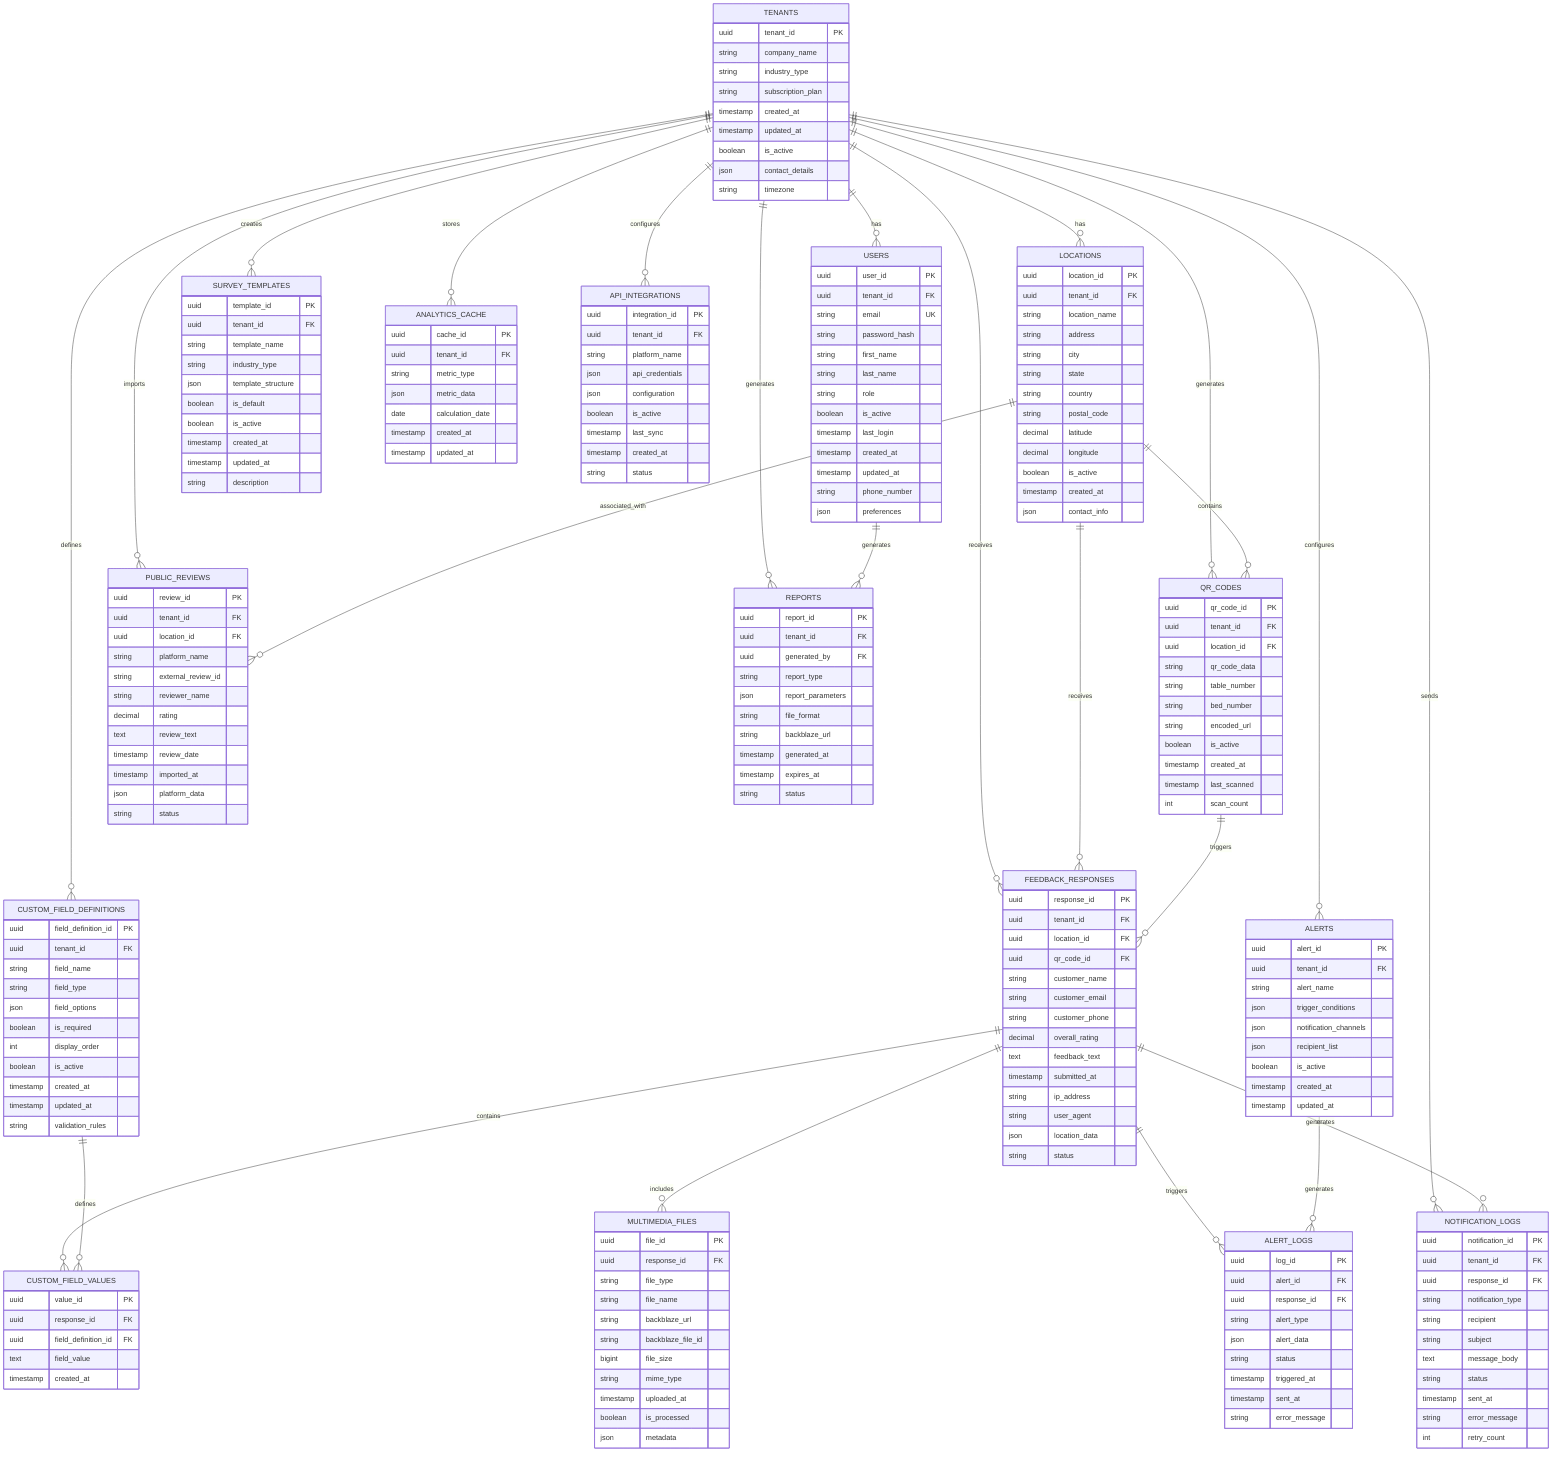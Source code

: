erDiagram
    %% Multi-Tenant Feedback Management System ERD
    
    TENANTS {
        uuid tenant_id PK
        string company_name
        string industry_type
        string subscription_plan
        timestamp created_at
        timestamp updated_at
        boolean is_active
        json contact_details
        string timezone
    }
    
    USERS {
        uuid user_id PK
        uuid tenant_id FK
        string email UK
        string password_hash
        string first_name
        string last_name
        string role
        boolean is_active
        timestamp last_login
        timestamp created_at
        timestamp updated_at
        string phone_number
        json preferences
    }
    
    LOCATIONS {
        uuid location_id PK
        uuid tenant_id FK
        string location_name
        string address
        string city
        string state
        string country
        string postal_code
        decimal latitude
        decimal longitude
        boolean is_active
        timestamp created_at
        json contact_info
    }
    
    CUSTOM_FIELD_DEFINITIONS {
        uuid field_definition_id PK
        uuid tenant_id FK
        string field_name
        string field_type
        json field_options
        boolean is_required
        int display_order
        boolean is_active
        timestamp created_at
        timestamp updated_at
        string validation_rules
    }
    
    SURVEY_TEMPLATES {
        uuid template_id PK
        uuid tenant_id FK
        string template_name
        string industry_type
        json template_structure
        boolean is_default
        boolean is_active
        timestamp created_at
        timestamp updated_at
        string description
    }
    
    QR_CODES {
        uuid qr_code_id PK
        uuid tenant_id FK
        uuid location_id FK
        string qr_code_data
        string table_number
        string bed_number
        string encoded_url
        boolean is_active
        timestamp created_at
        timestamp last_scanned
        int scan_count
    }
    
    FEEDBACK_RESPONSES {
        uuid response_id PK
        uuid tenant_id FK
        uuid location_id FK
        uuid qr_code_id FK
        string customer_name
        string customer_email
        string customer_phone
        decimal overall_rating
        text feedback_text
        timestamp submitted_at
        string ip_address
        string user_agent
        json location_data
        string status
    }
    
    CUSTOM_FIELD_VALUES {
        uuid value_id PK
        uuid response_id FK
        uuid field_definition_id FK
        text field_value
        timestamp created_at
    }
    
    MULTIMEDIA_FILES {
        uuid file_id PK
        uuid response_id FK
        string file_type
        string file_name
        string backblaze_url
        string backblaze_file_id
        bigint file_size
        string mime_type
        timestamp uploaded_at
        boolean is_processed
        json metadata
    }
    
    ALERTS {
        uuid alert_id PK
        uuid tenant_id FK
        string alert_name
        json trigger_conditions
        json notification_channels
        json recipient_list
        boolean is_active
        timestamp created_at
        timestamp updated_at
    }
    
    ALERT_LOGS {
        uuid log_id PK
        uuid alert_id FK
        uuid response_id FK
        string alert_type
        json alert_data
        string status
        timestamp triggered_at
        timestamp sent_at
        string error_message
    }
    
    PUBLIC_REVIEWS {
        uuid review_id PK
        uuid tenant_id FK
        uuid location_id FK
        string platform_name
        string external_review_id
        string reviewer_name
        decimal rating
        text review_text
        timestamp review_date
        timestamp imported_at
        json platform_data
        string status
    }
    
    REPORTS {
        uuid report_id PK
        uuid tenant_id FK
        uuid generated_by FK
        string report_type
        json report_parameters
        string file_format
        string backblaze_url
        timestamp generated_at
        timestamp expires_at
        string status
    }
    
    ANALYTICS_CACHE {
        uuid cache_id PK
        uuid tenant_id FK
        string metric_type
        json metric_data
        date calculation_date
        timestamp created_at
        timestamp updated_at
    }
    
    API_INTEGRATIONS {
        uuid integration_id PK
        uuid tenant_id FK
        string platform_name
        json api_credentials
        json configuration
        boolean is_active
        timestamp last_sync
        timestamp created_at
        string status
    }
    
    NOTIFICATION_LOGS {
        uuid notification_id PK
        uuid tenant_id FK
        uuid response_id FK
        string notification_type
        string recipient
        string subject
        text message_body
        string status
        timestamp sent_at
        string error_message
        int retry_count
    }
    
    %% Relationships
    TENANTS ||--o{ USERS : has
    TENANTS ||--o{ LOCATIONS : has
    TENANTS ||--o{ CUSTOM_FIELD_DEFINITIONS : defines
    TENANTS ||--o{ SURVEY_TEMPLATES : creates
    TENANTS ||--o{ QR_CODES : generates
    TENANTS ||--o{ FEEDBACK_RESPONSES : receives
    TENANTS ||--o{ ALERTS : configures
    TENANTS ||--o{ PUBLIC_REVIEWS : imports
    TENANTS ||--o{ REPORTS : generates
    TENANTS ||--o{ ANALYTICS_CACHE : stores
    TENANTS ||--o{ API_INTEGRATIONS : configures
    TENANTS ||--o{ NOTIFICATION_LOGS : sends
    
    LOCATIONS ||--o{ QR_CODES : contains
    LOCATIONS ||--o{ FEEDBACK_RESPONSES : receives
    LOCATIONS ||--o{ PUBLIC_REVIEWS : associated_with
    
    QR_CODES ||--o{ FEEDBACK_RESPONSES : triggers
    
    FEEDBACK_RESPONSES ||--o{ CUSTOM_FIELD_VALUES : contains
    FEEDBACK_RESPONSES ||--o{ MULTIMEDIA_FILES : includes
    FEEDBACK_RESPONSES ||--o{ ALERT_LOGS : triggers
    FEEDBACK_RESPONSES ||--o{ NOTIFICATION_LOGS : generates
    
    CUSTOM_FIELD_DEFINITIONS ||--o{ CUSTOM_FIELD_VALUES : defines
    
    ALERTS ||--o{ ALERT_LOGS : generates
    
    USERS ||--o{ REPORTS : generates
